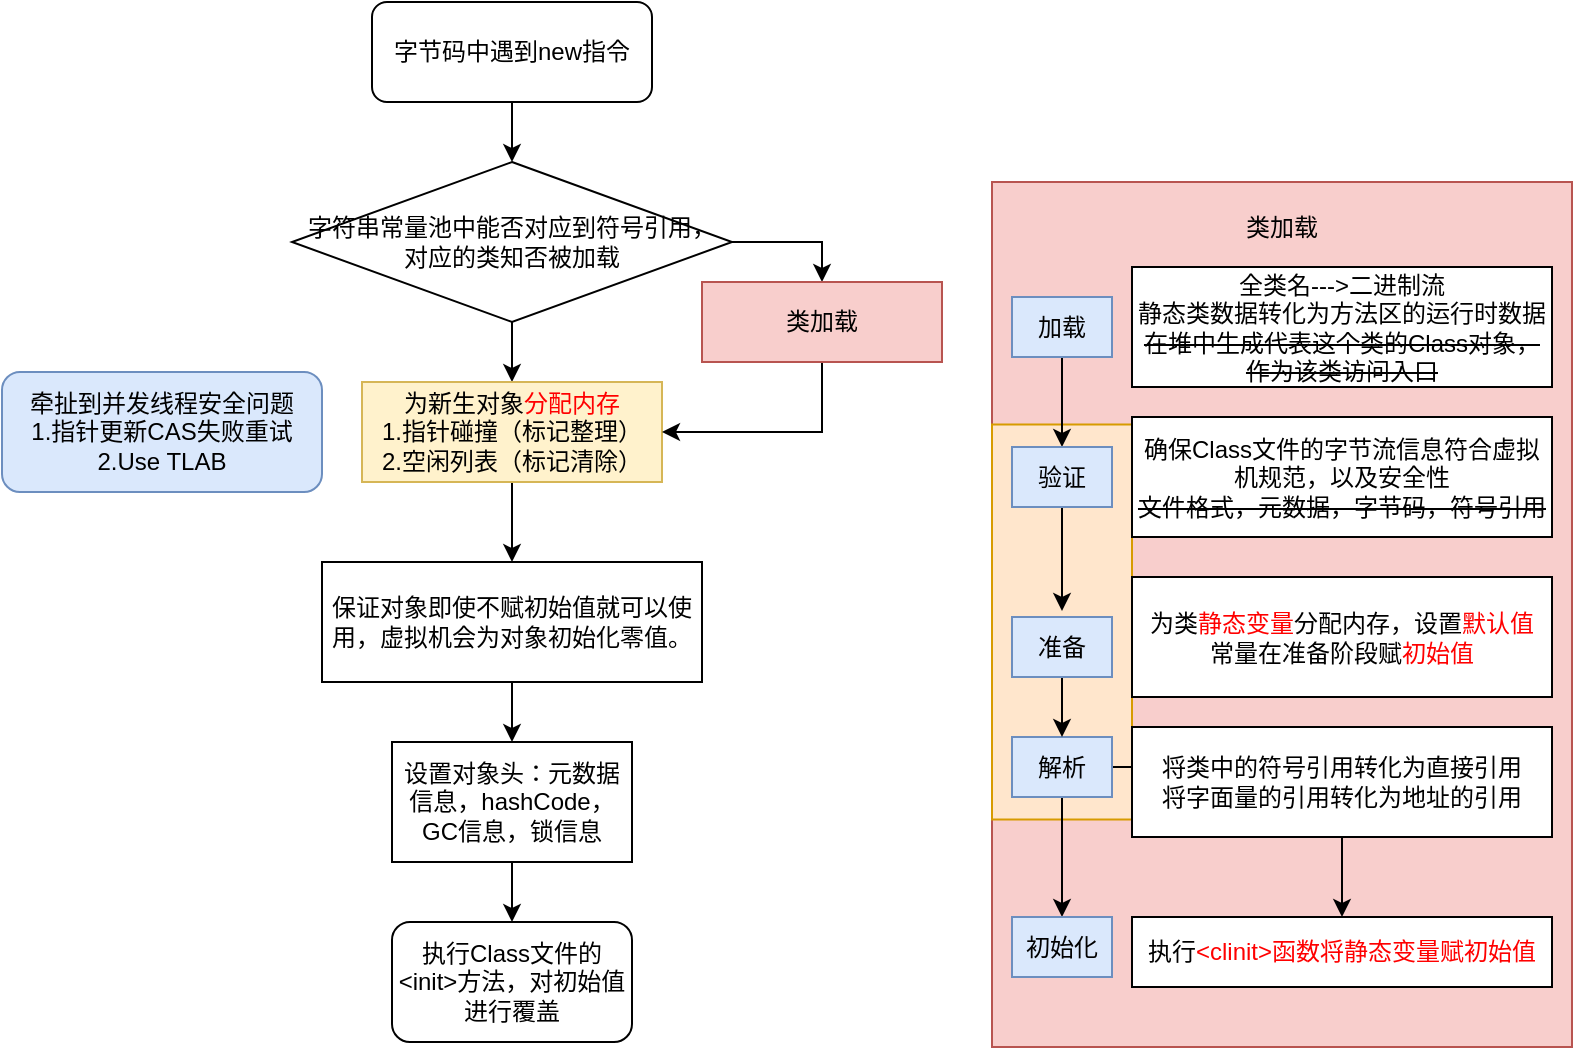 <mxfile version="17.4.1" type="github">
  <diagram id="YeLT6GVh3PedhH0xsYGV" name="Page-1">
    <mxGraphModel dx="1185" dy="662" grid="1" gridSize="10" guides="1" tooltips="1" connect="1" arrows="1" fold="1" page="1" pageScale="1" pageWidth="850" pageHeight="1100" math="0" shadow="0">
      <root>
        <mxCell id="0" />
        <mxCell id="1" parent="0" />
        <mxCell id="Psn35w7AXA0jimtYUnMg-16" value="" style="rounded=0;whiteSpace=wrap;html=1;fontSize=12;fillColor=#f8cecc;strokeColor=#b85450;" vertex="1" parent="1">
          <mxGeometry x="570" y="150" width="290" height="432.5" as="geometry" />
        </mxCell>
        <mxCell id="Psn35w7AXA0jimtYUnMg-41" value="" style="rounded=0;whiteSpace=wrap;html=1;fontSize=12;fillColor=#ffe6cc;strokeColor=#d79b00;" vertex="1" parent="1">
          <mxGeometry x="570" y="271.25" width="70" height="197.5" as="geometry" />
        </mxCell>
        <mxCell id="Psn35w7AXA0jimtYUnMg-3" style="edgeStyle=orthogonalEdgeStyle;rounded=0;orthogonalLoop=1;jettySize=auto;html=1;exitX=0.5;exitY=1;exitDx=0;exitDy=0;fontSize=12;" edge="1" parent="1" source="Psn35w7AXA0jimtYUnMg-1" target="Psn35w7AXA0jimtYUnMg-2">
          <mxGeometry relative="1" as="geometry" />
        </mxCell>
        <mxCell id="Psn35w7AXA0jimtYUnMg-1" value="字节码中遇到new指令" style="rounded=1;whiteSpace=wrap;html=1;" vertex="1" parent="1">
          <mxGeometry x="260" y="60" width="140" height="50" as="geometry" />
        </mxCell>
        <mxCell id="Psn35w7AXA0jimtYUnMg-11" style="edgeStyle=orthogonalEdgeStyle;rounded=0;orthogonalLoop=1;jettySize=auto;html=1;exitX=1;exitY=0.5;exitDx=0;exitDy=0;entryX=0.5;entryY=0;entryDx=0;entryDy=0;fontSize=12;fontColor=#FF0000;" edge="1" parent="1" source="Psn35w7AXA0jimtYUnMg-2" target="Psn35w7AXA0jimtYUnMg-9">
          <mxGeometry relative="1" as="geometry" />
        </mxCell>
        <mxCell id="Psn35w7AXA0jimtYUnMg-13" style="edgeStyle=orthogonalEdgeStyle;rounded=0;orthogonalLoop=1;jettySize=auto;html=1;exitX=0.5;exitY=1;exitDx=0;exitDy=0;entryX=0.5;entryY=0;entryDx=0;entryDy=0;fontSize=12;fontColor=#000000;" edge="1" parent="1" source="Psn35w7AXA0jimtYUnMg-2" target="Psn35w7AXA0jimtYUnMg-6">
          <mxGeometry relative="1" as="geometry" />
        </mxCell>
        <mxCell id="Psn35w7AXA0jimtYUnMg-2" value="&lt;font style=&quot;font-size: 12px&quot;&gt;字符串常量池中能否对应到符号引用，&lt;br&gt;对应的类知否被加载&lt;br&gt;&lt;/font&gt;" style="rhombus;whiteSpace=wrap;html=1;" vertex="1" parent="1">
          <mxGeometry x="220" y="140" width="220" height="80" as="geometry" />
        </mxCell>
        <mxCell id="Psn35w7AXA0jimtYUnMg-15" style="edgeStyle=orthogonalEdgeStyle;rounded=0;orthogonalLoop=1;jettySize=auto;html=1;exitX=0.5;exitY=1;exitDx=0;exitDy=0;entryX=0.5;entryY=0;entryDx=0;entryDy=0;fontSize=12;fontColor=#000000;" edge="1" parent="1" source="Psn35w7AXA0jimtYUnMg-6" target="Psn35w7AXA0jimtYUnMg-14">
          <mxGeometry relative="1" as="geometry" />
        </mxCell>
        <mxCell id="Psn35w7AXA0jimtYUnMg-6" value="为新生对象&lt;font color=&quot;#ff0000&quot;&gt;分配内存&lt;/font&gt;&lt;br&gt;1.指针碰撞（标记整理）&lt;br&gt;2.空闲列表（标记清除）" style="rounded=0;whiteSpace=wrap;html=1;fontSize=12;fillColor=#fff2cc;strokeColor=#d6b656;" vertex="1" parent="1">
          <mxGeometry x="255" y="250" width="150" height="50" as="geometry" />
        </mxCell>
        <mxCell id="Psn35w7AXA0jimtYUnMg-7" value="牵扯到并发线程安全问题&lt;br&gt;1.指针更新CAS失败重试&lt;br&gt;2.Use TLAB" style="rounded=1;whiteSpace=wrap;html=1;fontSize=12;fillColor=#dae8fc;strokeColor=#6c8ebf;" vertex="1" parent="1">
          <mxGeometry x="75" y="245" width="160" height="60" as="geometry" />
        </mxCell>
        <mxCell id="Psn35w7AXA0jimtYUnMg-12" style="edgeStyle=orthogonalEdgeStyle;rounded=0;orthogonalLoop=1;jettySize=auto;html=1;exitX=0.5;exitY=1;exitDx=0;exitDy=0;entryX=1;entryY=0.5;entryDx=0;entryDy=0;fontSize=12;fontColor=#FF0000;" edge="1" parent="1" source="Psn35w7AXA0jimtYUnMg-9" target="Psn35w7AXA0jimtYUnMg-6">
          <mxGeometry relative="1" as="geometry" />
        </mxCell>
        <mxCell id="Psn35w7AXA0jimtYUnMg-9" value="&lt;font color=&quot;#000000&quot;&gt;类加载&lt;/font&gt;" style="rounded=0;whiteSpace=wrap;html=1;fontSize=12;fillColor=#f8cecc;strokeColor=#b85450;" vertex="1" parent="1">
          <mxGeometry x="425" y="200" width="120" height="40" as="geometry" />
        </mxCell>
        <mxCell id="Psn35w7AXA0jimtYUnMg-19" style="edgeStyle=orthogonalEdgeStyle;rounded=0;orthogonalLoop=1;jettySize=auto;html=1;exitX=0.5;exitY=1;exitDx=0;exitDy=0;entryX=0.5;entryY=0;entryDx=0;entryDy=0;fontSize=12;fontColor=#000000;" edge="1" parent="1" source="Psn35w7AXA0jimtYUnMg-14" target="Psn35w7AXA0jimtYUnMg-18">
          <mxGeometry relative="1" as="geometry" />
        </mxCell>
        <mxCell id="Psn35w7AXA0jimtYUnMg-14" value="保证对象即使不赋初始值就可以使用，虚拟机会为对象初始化零值。" style="rounded=0;whiteSpace=wrap;html=1;fontSize=12;fontColor=#000000;" vertex="1" parent="1">
          <mxGeometry x="235" y="340" width="190" height="60" as="geometry" />
        </mxCell>
        <mxCell id="Psn35w7AXA0jimtYUnMg-17" value="类加载" style="text;html=1;strokeColor=none;fillColor=none;align=center;verticalAlign=middle;whiteSpace=wrap;rounded=0;fontSize=12;fontColor=#000000;" vertex="1" parent="1">
          <mxGeometry x="685" y="157.5" width="60" height="30" as="geometry" />
        </mxCell>
        <mxCell id="Psn35w7AXA0jimtYUnMg-21" style="edgeStyle=orthogonalEdgeStyle;rounded=0;orthogonalLoop=1;jettySize=auto;html=1;exitX=0.5;exitY=1;exitDx=0;exitDy=0;entryX=0.5;entryY=0;entryDx=0;entryDy=0;fontSize=12;fontColor=#000000;" edge="1" parent="1" source="Psn35w7AXA0jimtYUnMg-18" target="Psn35w7AXA0jimtYUnMg-20">
          <mxGeometry relative="1" as="geometry" />
        </mxCell>
        <mxCell id="Psn35w7AXA0jimtYUnMg-18" value="设置对象头：元数据信息，hashCode，GC信息，锁信息" style="rounded=0;whiteSpace=wrap;html=1;fontSize=12;fontColor=#000000;" vertex="1" parent="1">
          <mxGeometry x="270" y="430" width="120" height="60" as="geometry" />
        </mxCell>
        <mxCell id="Psn35w7AXA0jimtYUnMg-20" value="执行Class文件的&amp;lt;init&amp;gt;方法，对初始值进行覆盖" style="rounded=1;whiteSpace=wrap;html=1;fontSize=12;fontColor=#000000;" vertex="1" parent="1">
          <mxGeometry x="270" y="520" width="120" height="60" as="geometry" />
        </mxCell>
        <mxCell id="Psn35w7AXA0jimtYUnMg-27" style="edgeStyle=orthogonalEdgeStyle;rounded=0;orthogonalLoop=1;jettySize=auto;html=1;exitX=0.5;exitY=1;exitDx=0;exitDy=0;fontSize=12;fontColor=#000000;" edge="1" parent="1" source="Psn35w7AXA0jimtYUnMg-22" target="Psn35w7AXA0jimtYUnMg-24">
          <mxGeometry relative="1" as="geometry" />
        </mxCell>
        <mxCell id="Psn35w7AXA0jimtYUnMg-22" value="加载" style="rounded=0;whiteSpace=wrap;html=1;fontSize=12;fillColor=#dae8fc;strokeColor=#6c8ebf;" vertex="1" parent="1">
          <mxGeometry x="580" y="207.5" width="50" height="30" as="geometry" />
        </mxCell>
        <mxCell id="Psn35w7AXA0jimtYUnMg-23" value="全类名---&amp;gt;二进制流&lt;br&gt;静态类数据转化为方法区的运行时数据&lt;br&gt;&lt;strike&gt;在堆中生成代表这个类的Class对象，作为该类访问入口&lt;/strike&gt;" style="rounded=0;whiteSpace=wrap;html=1;fontSize=12;fontColor=#000000;" vertex="1" parent="1">
          <mxGeometry x="640" y="192.5" width="210" height="60" as="geometry" />
        </mxCell>
        <mxCell id="Psn35w7AXA0jimtYUnMg-24" value="验证" style="rounded=0;whiteSpace=wrap;html=1;fontSize=12;fillColor=#dae8fc;strokeColor=#6c8ebf;" vertex="1" parent="1">
          <mxGeometry x="580" y="282.5" width="50" height="30" as="geometry" />
        </mxCell>
        <mxCell id="Psn35w7AXA0jimtYUnMg-25" value="确保Class文件的字节流信息符合虚拟机规范，以及安全性&lt;br&gt;&lt;strike&gt;文件格式，元数据，字节码，符号引用&lt;/strike&gt;" style="rounded=0;whiteSpace=wrap;html=1;fontSize=12;fontColor=#000000;" vertex="1" parent="1">
          <mxGeometry x="640" y="267.5" width="210" height="60" as="geometry" />
        </mxCell>
        <mxCell id="Psn35w7AXA0jimtYUnMg-32" style="edgeStyle=orthogonalEdgeStyle;rounded=0;orthogonalLoop=1;jettySize=auto;html=1;exitX=0.5;exitY=1;exitDx=0;exitDy=0;entryX=0.5;entryY=0;entryDx=0;entryDy=0;fontSize=12;fontColor=#FF0000;" edge="1" parent="1" source="Psn35w7AXA0jimtYUnMg-28">
          <mxGeometry relative="1" as="geometry">
            <mxPoint x="605" y="364.5" as="targetPoint" />
          </mxGeometry>
        </mxCell>
        <mxCell id="Psn35w7AXA0jimtYUnMg-28" value="验证" style="rounded=0;whiteSpace=wrap;html=1;fontSize=12;fillColor=#dae8fc;strokeColor=#6c8ebf;" vertex="1" parent="1">
          <mxGeometry x="580" y="282.5" width="50" height="30" as="geometry" />
        </mxCell>
        <mxCell id="Psn35w7AXA0jimtYUnMg-31" value="为类&lt;font color=&quot;#ff0000&quot;&gt;静态变量&lt;/font&gt;分配内存，设置&lt;font color=&quot;#ff0000&quot;&gt;默认值&lt;br&gt;&lt;/font&gt;常量在准备阶段赋&lt;font color=&quot;#ff0000&quot;&gt;初始值&lt;/font&gt;" style="rounded=0;whiteSpace=wrap;html=1;fontSize=12;fontColor=#000000;" vertex="1" parent="1">
          <mxGeometry x="640" y="347.5" width="210" height="60" as="geometry" />
        </mxCell>
        <mxCell id="Psn35w7AXA0jimtYUnMg-39" value="" style="edgeStyle=orthogonalEdgeStyle;rounded=0;orthogonalLoop=1;jettySize=auto;html=1;fontSize=12;fontColor=#FF0000;" edge="1" parent="1" source="Psn35w7AXA0jimtYUnMg-33" target="Psn35w7AXA0jimtYUnMg-37">
          <mxGeometry relative="1" as="geometry" />
        </mxCell>
        <mxCell id="Psn35w7AXA0jimtYUnMg-40" style="edgeStyle=orthogonalEdgeStyle;rounded=0;orthogonalLoop=1;jettySize=auto;html=1;exitX=0.5;exitY=1;exitDx=0;exitDy=0;entryX=0.5;entryY=0;entryDx=0;entryDy=0;fontSize=12;fontColor=#FF0000;" edge="1" parent="1" source="Psn35w7AXA0jimtYUnMg-33" target="Psn35w7AXA0jimtYUnMg-35">
          <mxGeometry relative="1" as="geometry" />
        </mxCell>
        <mxCell id="Psn35w7AXA0jimtYUnMg-33" value="解析" style="rounded=0;whiteSpace=wrap;html=1;fontSize=12;fillColor=#dae8fc;strokeColor=#6c8ebf;" vertex="1" parent="1">
          <mxGeometry x="580" y="427.5" width="50" height="30" as="geometry" />
        </mxCell>
        <mxCell id="Psn35w7AXA0jimtYUnMg-38" style="edgeStyle=orthogonalEdgeStyle;rounded=0;orthogonalLoop=1;jettySize=auto;html=1;exitX=0.5;exitY=1;exitDx=0;exitDy=0;entryX=0.5;entryY=0;entryDx=0;entryDy=0;fontSize=12;fontColor=#FF0000;" edge="1" parent="1" source="Psn35w7AXA0jimtYUnMg-34" target="Psn35w7AXA0jimtYUnMg-33">
          <mxGeometry relative="1" as="geometry" />
        </mxCell>
        <mxCell id="Psn35w7AXA0jimtYUnMg-34" value="准备" style="rounded=0;whiteSpace=wrap;html=1;fontSize=12;fillColor=#dae8fc;strokeColor=#6c8ebf;" vertex="1" parent="1">
          <mxGeometry x="580" y="367.5" width="50" height="30" as="geometry" />
        </mxCell>
        <mxCell id="Psn35w7AXA0jimtYUnMg-35" value="初始化" style="rounded=0;whiteSpace=wrap;html=1;fontSize=12;fillColor=#dae8fc;strokeColor=#6c8ebf;" vertex="1" parent="1">
          <mxGeometry x="580" y="517.5" width="50" height="30" as="geometry" />
        </mxCell>
        <mxCell id="Psn35w7AXA0jimtYUnMg-36" value="将类中的符号引用转化为直接引用&lt;br&gt;将字面量的引用转化为地址的引用" style="rounded=0;whiteSpace=wrap;html=1;fontSize=12;fontColor=#000000;" vertex="1" parent="1">
          <mxGeometry x="640" y="422.5" width="210" height="55" as="geometry" />
        </mxCell>
        <mxCell id="Psn35w7AXA0jimtYUnMg-37" value="执行&lt;font color=&quot;#ff0000&quot;&gt;&amp;lt;clinit&amp;gt;函数将静态变量赋初始值&lt;/font&gt;" style="rounded=0;whiteSpace=wrap;html=1;fontSize=12;fontColor=#000000;" vertex="1" parent="1">
          <mxGeometry x="640" y="517.5" width="210" height="35" as="geometry" />
        </mxCell>
      </root>
    </mxGraphModel>
  </diagram>
</mxfile>
